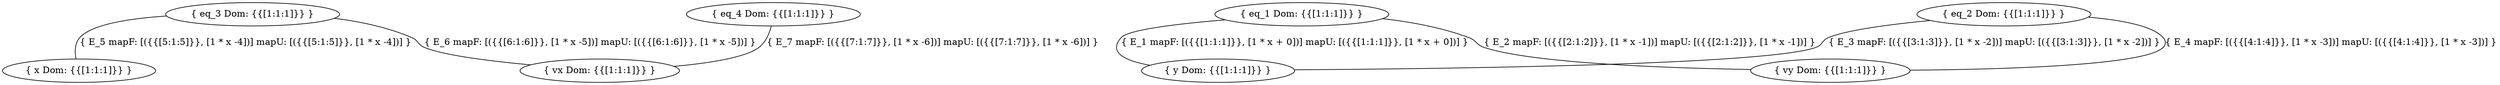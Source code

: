 digraph G{
    ratio="fill"
    node[shape="ellipse"]
    x [label="{ x Dom: {{[1:1:1]}} }"]
    vx [label="{ vx Dom: {{[1:1:1]}} }"]
    y [label="{ y Dom: {{[1:1:1]}} }"]
    vy [label="{ vy Dom: {{[1:1:1]}} }"]
    eq_1 [label="{ eq_1 Dom: {{[1:1:1]}} }"]
    eq_2 [label="{ eq_2 Dom: {{[1:1:1]}} }"]
    eq_3 [label="{ eq_3 Dom: {{[1:1:1]}} }"]
    eq_4 [label="{ eq_4 Dom: {{[1:1:1]}} }"]
    
eq_1 -> y [label="{ E_1 mapF: [({{[1:1:1]}}, [1 * x + 0])] mapU: [({{[1:1:1]}}, [1 * x + 0])] }", arrowhead="none"]
    eq_1 -> vy [label="{ E_2 mapF: [({{[2:1:2]}}, [1 * x -1])] mapU: [({{[2:1:2]}}, [1 * x -1])] }", arrowhead="none"]
    eq_2 -> y [label="{ E_3 mapF: [({{[3:1:3]}}, [1 * x -2])] mapU: [({{[3:1:3]}}, [1 * x -2])] }", arrowhead="none"]
    eq_2 -> vy [label="{ E_4 mapF: [({{[4:1:4]}}, [1 * x -3])] mapU: [({{[4:1:4]}}, [1 * x -3])] }", arrowhead="none"]
    eq_3 -> x [label="{ E_5 mapF: [({{[5:1:5]}}, [1 * x -4])] mapU: [({{[5:1:5]}}, [1 * x -4])] }", arrowhead="none"]
    eq_3 -> vx [label="{ E_6 mapF: [({{[6:1:6]}}, [1 * x -5])] mapU: [({{[6:1:6]}}, [1 * x -5])] }", arrowhead="none"]
    eq_4 -> vx [label="{ E_7 mapF: [({{[7:1:7]}}, [1 * x -6])] mapU: [({{[7:1:7]}}, [1 * x -6])] }", arrowhead="none"]
    
}
